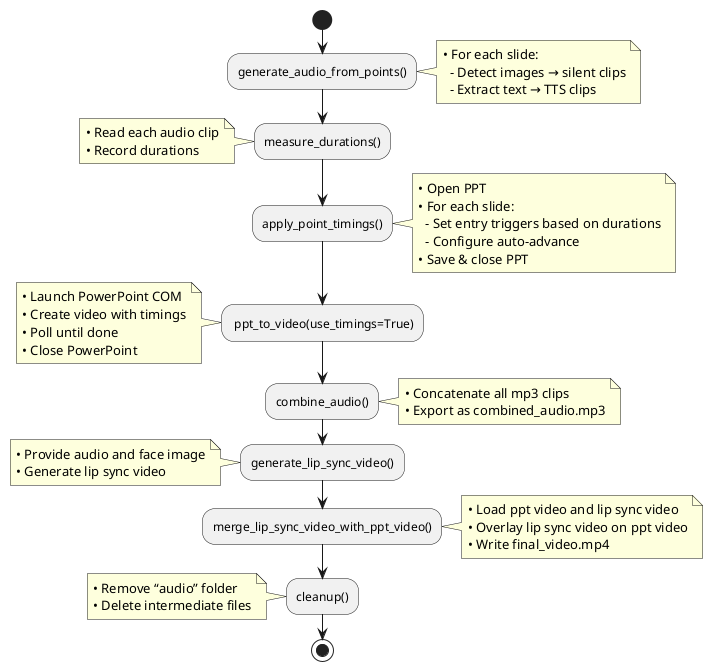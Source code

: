 @startuml
|Main|
start

:generate_audio_from_points();
note right
  • For each slide:
    – Detect images → silent clips
    – Extract text → TTS clips
end note

:measure_durations();
note left
  • Read each audio clip
  • Record durations
end note

:apply_point_timings();
note right
  • Open PPT
  • For each slide:
    – Set entry triggers based on durations
    – Configure auto-advance
  • Save & close PPT
end note

: ppt_to_video(use_timings=True);
note left
  • Launch PowerPoint COM
  • Create video with timings
  • Poll until done
  • Close PowerPoint
end note

:combine_audio();
note right
  • Concatenate all mp3 clips
  • Export as combined_audio.mp3
end note

:generate_lip_sync_video();
note left
  • Provide audio and face image
  • Generate lip sync video
end note

:merge_lip_sync_video_with_ppt_video();
note right
  • Load ppt video and lip sync video
  • Overlay lip sync video on ppt video
  • Write final_video.mp4
end note

:cleanup();
note left
  • Remove “audio” folder
  • Delete intermediate files
end note

stop
@enduml
